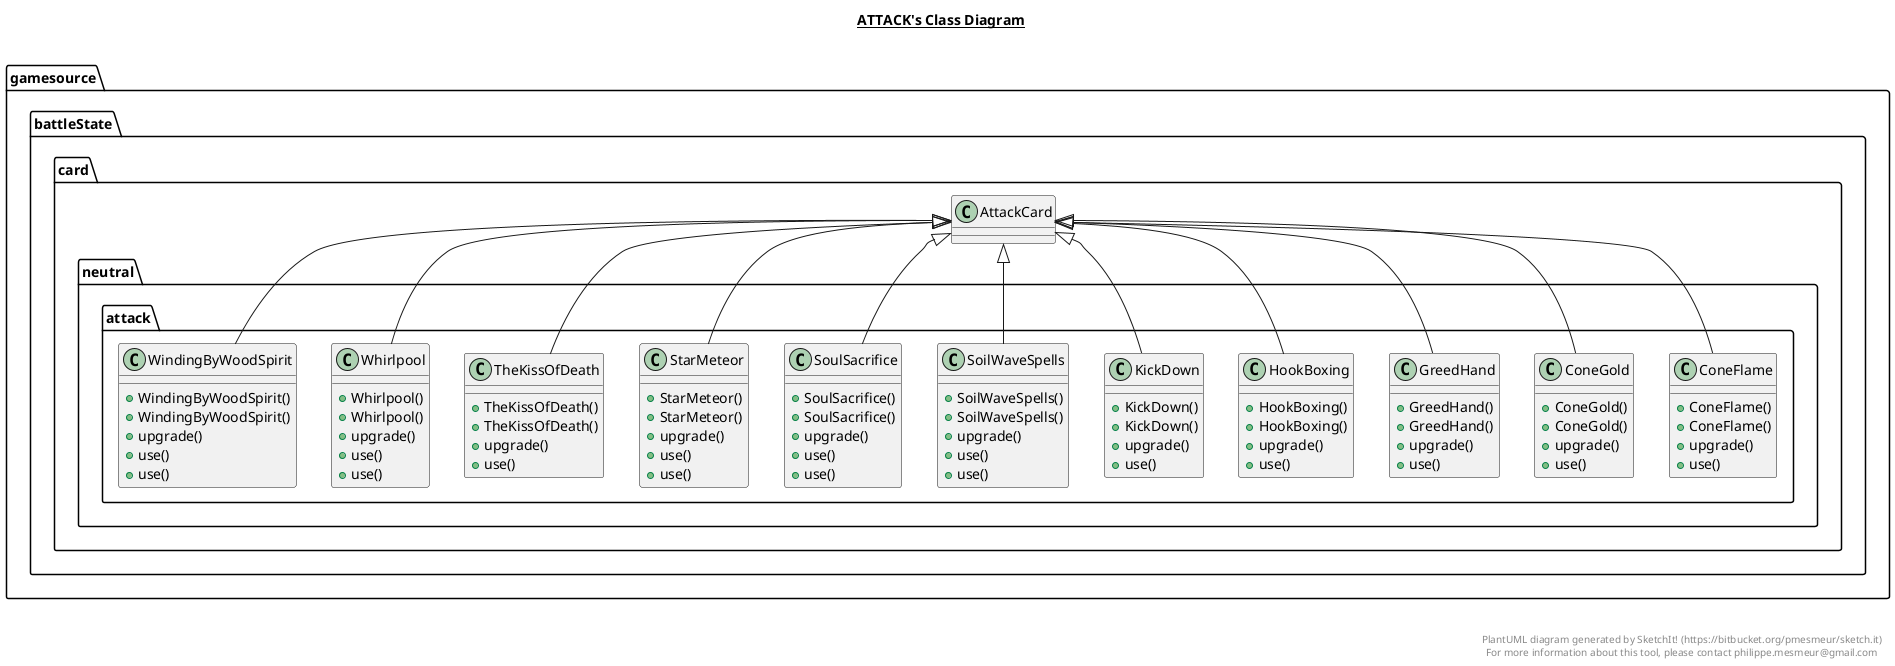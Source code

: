 @startuml

title __ATTACK's Class Diagram__\n

  namespace gamesource {
    namespace battleState.card {
      namespace neutral.attack {
        class gamesource.battleState.card.neutral.attack.ConeFlame {
            + ConeFlame()
            + ConeFlame()
            + upgrade()
            + use()
        }
      }
    }
  }
  

  namespace gamesource {
    namespace battleState.card {
      namespace neutral.attack {
        class gamesource.battleState.card.neutral.attack.ConeGold {
            + ConeGold()
            + ConeGold()
            + upgrade()
            + use()
        }
      }
    }
  }
  

  namespace gamesource {
    namespace battleState.card {
      namespace neutral.attack {
        class gamesource.battleState.card.neutral.attack.GreedHand {
            + GreedHand()
            + GreedHand()
            + upgrade()
            + use()
        }
      }
    }
  }
  

  namespace gamesource {
    namespace battleState.card {
      namespace neutral.attack {
        class gamesource.battleState.card.neutral.attack.HookBoxing {
            + HookBoxing()
            + HookBoxing()
            + upgrade()
            + use()
        }
      }
    }
  }
  

  namespace gamesource {
    namespace battleState.card {
      namespace neutral.attack {
        class gamesource.battleState.card.neutral.attack.KickDown {
            + KickDown()
            + KickDown()
            + upgrade()
            + use()
        }
      }
    }
  }
  

  namespace gamesource {
    namespace battleState.card {
      namespace neutral.attack {
        class gamesource.battleState.card.neutral.attack.SoilWaveSpells {
            + SoilWaveSpells()
            + SoilWaveSpells()
            + upgrade()
            + use()
            + use()
        }
      }
    }
  }
  

  namespace gamesource {
    namespace battleState.card {
      namespace neutral.attack {
        class gamesource.battleState.card.neutral.attack.SoulSacrifice {
            + SoulSacrifice()
            + SoulSacrifice()
            + upgrade()
            + use()
            + use()
        }
      }
    }
  }
  

  namespace gamesource {
    namespace battleState.card {
      namespace neutral.attack {
        class gamesource.battleState.card.neutral.attack.StarMeteor {
            + StarMeteor()
            + StarMeteor()
            + upgrade()
            + use()
            + use()
        }
      }
    }
  }
  

  namespace gamesource {
    namespace battleState.card {
      namespace neutral.attack {
        class gamesource.battleState.card.neutral.attack.TheKissOfDeath {
            + TheKissOfDeath()
            + TheKissOfDeath()
            + upgrade()
            + use()
        }
      }
    }
  }
  

  namespace gamesource {
    namespace battleState.card {
      namespace neutral.attack {
        class gamesource.battleState.card.neutral.attack.Whirlpool {
            + Whirlpool()
            + Whirlpool()
            + upgrade()
            + use()
            + use()
        }
      }
    }
  }
  

  namespace gamesource {
    namespace battleState.card {
      namespace neutral.attack {
        class gamesource.battleState.card.neutral.attack.WindingByWoodSpirit {
            + WindingByWoodSpirit()
            + WindingByWoodSpirit()
            + upgrade()
            + use()
            + use()
        }
      }
    }
  }
  

  gamesource.battleState.card.neutral.attack.ConeFlame -up-|> gamesource.battleState.card.AttackCard
  gamesource.battleState.card.neutral.attack.ConeGold -up-|> gamesource.battleState.card.AttackCard
  gamesource.battleState.card.neutral.attack.GreedHand -up-|> gamesource.battleState.card.AttackCard
  gamesource.battleState.card.neutral.attack.HookBoxing -up-|> gamesource.battleState.card.AttackCard
  gamesource.battleState.card.neutral.attack.KickDown -up-|> gamesource.battleState.card.AttackCard
  gamesource.battleState.card.neutral.attack.SoilWaveSpells -up-|> gamesource.battleState.card.AttackCard
  gamesource.battleState.card.neutral.attack.SoulSacrifice -up-|> gamesource.battleState.card.AttackCard
  gamesource.battleState.card.neutral.attack.StarMeteor -up-|> gamesource.battleState.card.AttackCard
  gamesource.battleState.card.neutral.attack.TheKissOfDeath -up-|> gamesource.battleState.card.AttackCard
  gamesource.battleState.card.neutral.attack.Whirlpool -up-|> gamesource.battleState.card.AttackCard
  gamesource.battleState.card.neutral.attack.WindingByWoodSpirit -up-|> gamesource.battleState.card.AttackCard


right footer


PlantUML diagram generated by SketchIt! (https://bitbucket.org/pmesmeur/sketch.it)
For more information about this tool, please contact philippe.mesmeur@gmail.com
endfooter

@enduml
